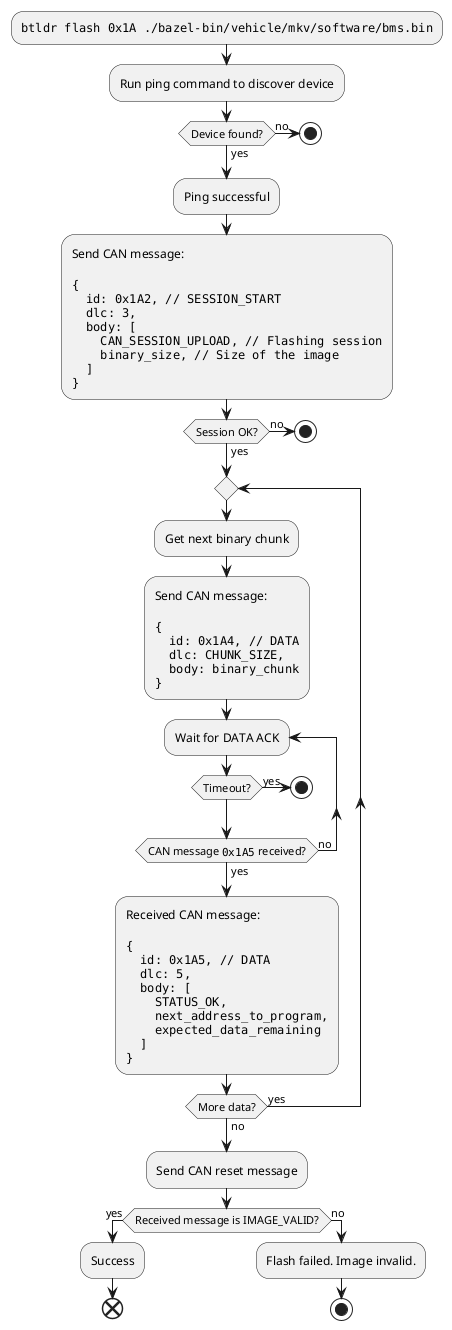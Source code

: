 @startuml
:""btldr flash 0x1A ./bazel-bin/vehicle/mkv/software/bms.bin"";

:Run ping command to discover device;

if (Device found?) then (yes)
else (no)
    stop
endif

:Ping successful;

:Send CAN message:

""{""
""  id: 0x1A2, // SESSION_START""
""  dlc: 3,""
""  body: [""
""    CAN_SESSION_UPLOAD, // Flashing session""
""    binary_size, // Size of the image""
""  ]""
""}"";

if (Session OK?) then (yes)
else (no)
    stop
endif

repeat
:Get next binary chunk;
:Send CAN message:

""{""
""  id: 0x1A4, // DATA""
""  dlc: CHUNK_SIZE,""
""  body: binary_chunk""
""}"";

repeat :Wait for DATA ACK;
    if (Timeout?) then (yes)
        stop
    endif
repeat while (CAN message ""0x1A5"" received?) is (no) not (yes)

:Received CAN message:

""{""
""  id: 0x1A5, // DATA""
""  dlc: 5,""
""  body: [""
""    STATUS_OK,""
""    next_address_to_program,""
""    expected_data_remaining""
""  ]""
""}"";

repeat while (More data?) is (yes) not (no)

:Send CAN reset message;

if (Received message is IMAGE_VALID?) then (yes)
    :Success;
    end
else (no)
    :Flash failed. Image invalid.;
    stop
endif
@enduml
